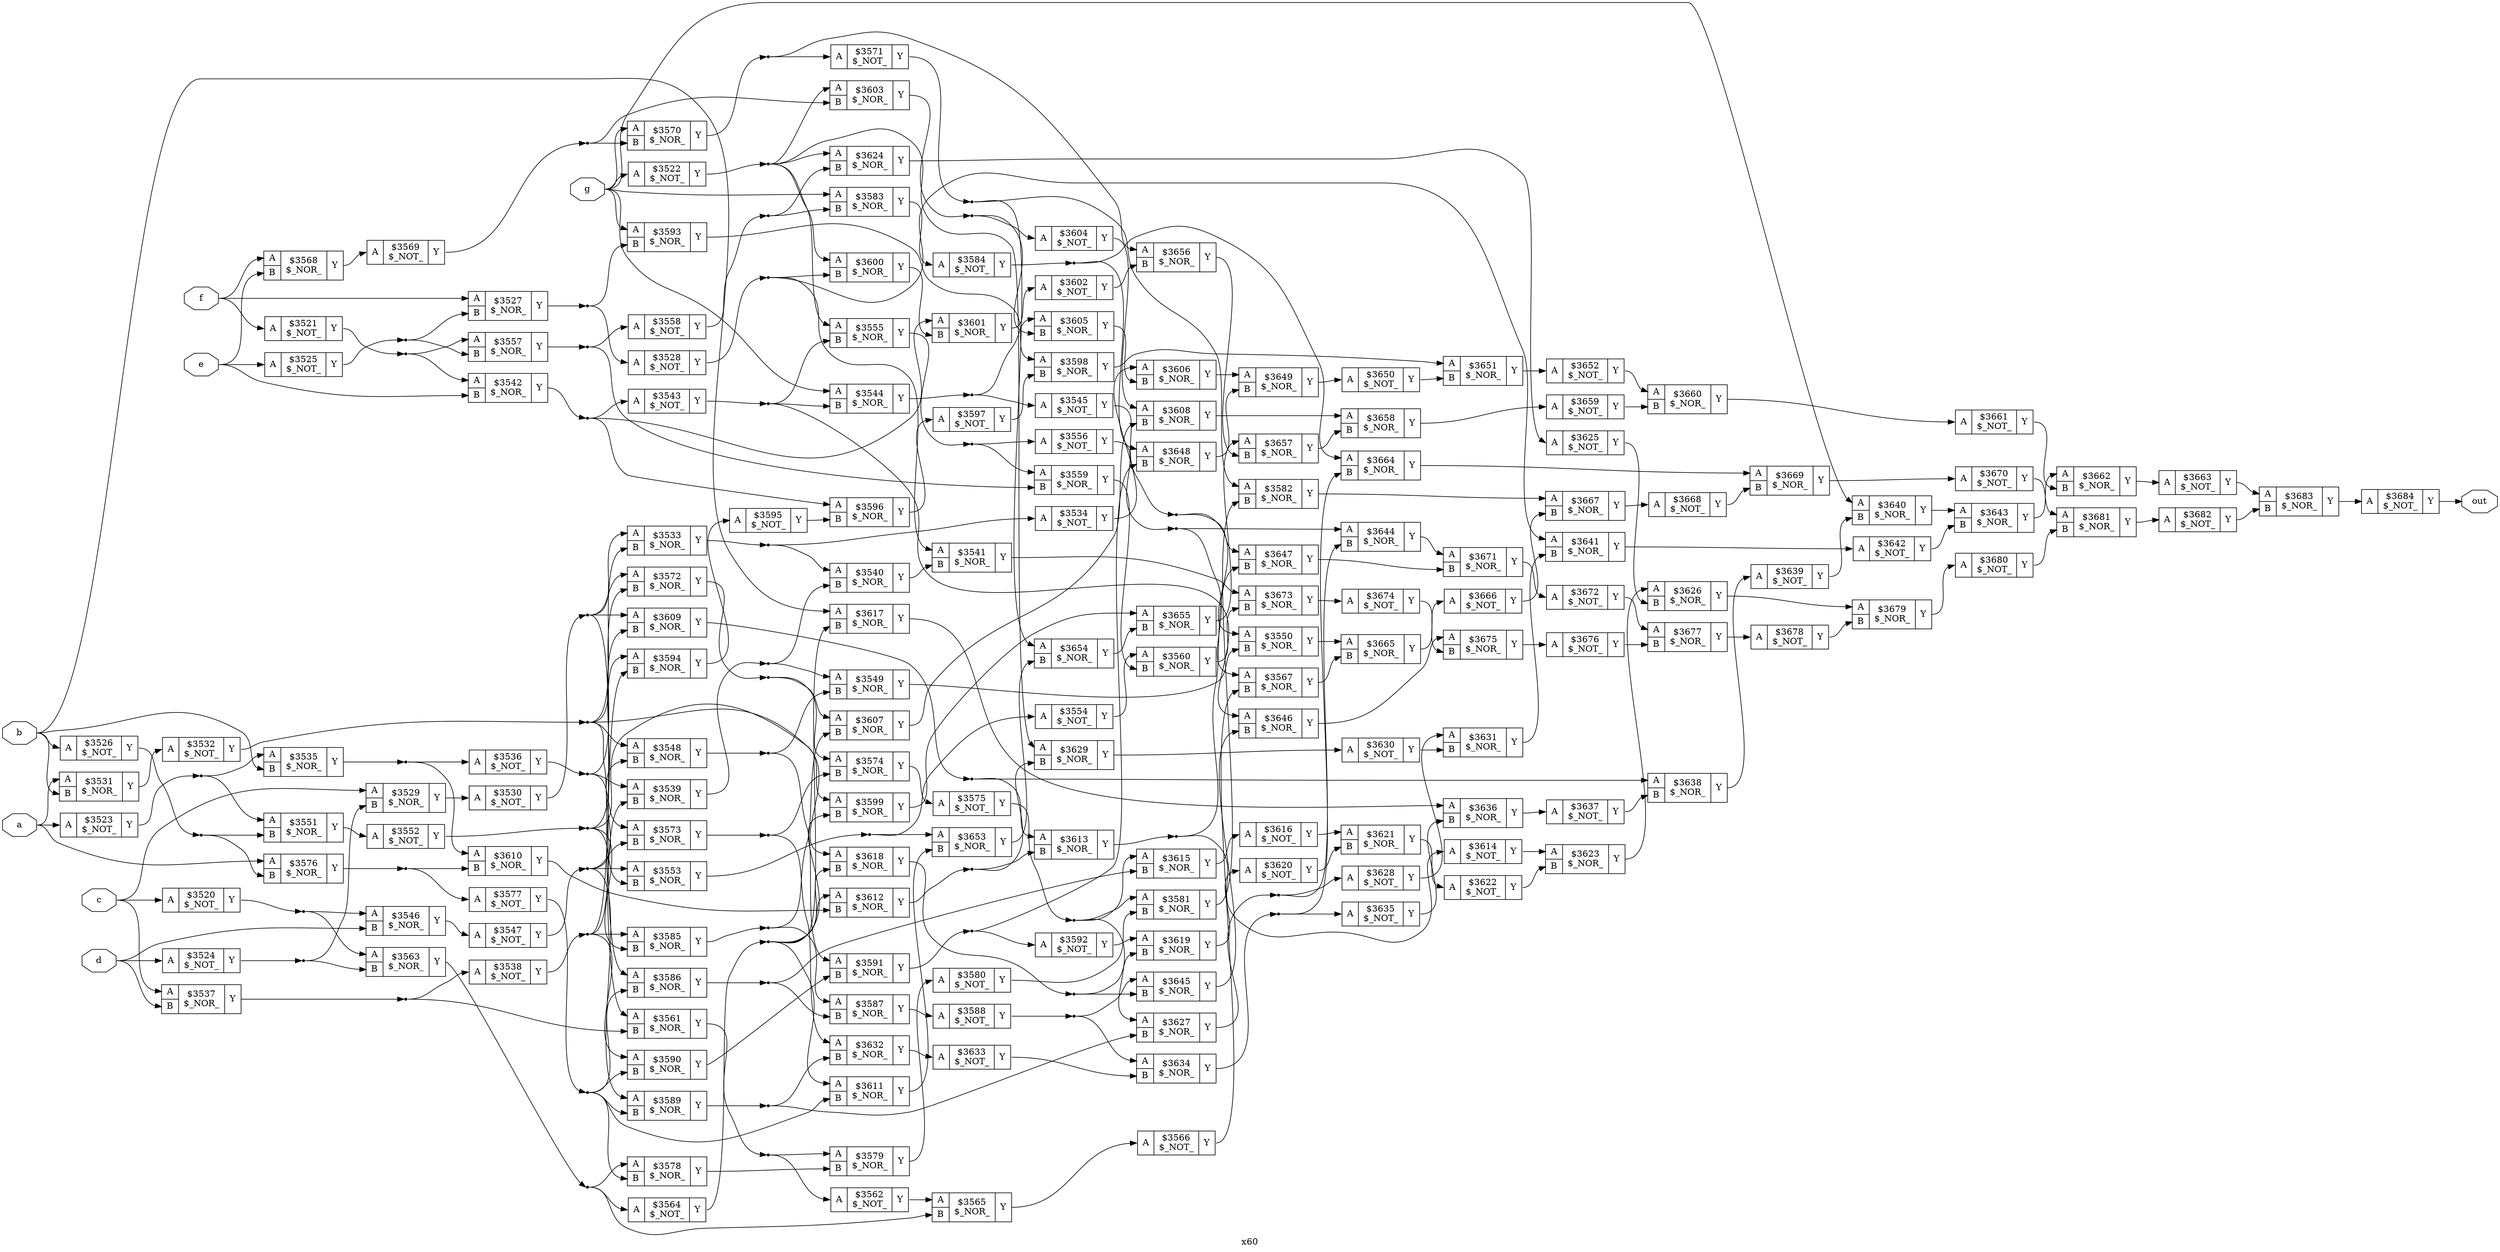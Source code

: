 digraph "x60" {
label="x60";
rankdir="LR";
remincross=true;
n165 [ shape=octagon, label="a", color="black", fontcolor="black" ];
n166 [ shape=octagon, label="b", color="black", fontcolor="black" ];
n167 [ shape=octagon, label="c", color="black", fontcolor="black" ];
n168 [ shape=octagon, label="d", color="black", fontcolor="black" ];
n169 [ shape=octagon, label="e", color="black", fontcolor="black" ];
n170 [ shape=octagon, label="f", color="black", fontcolor="black" ];
n171 [ shape=octagon, label="g", color="black", fontcolor="black" ];
n172 [ shape=octagon, label="out", color="black", fontcolor="black" ];
c175 [ shape=record, label="{{<p173> A}|$3520\n$_NOT_|{<p174> Y}}" ];
c176 [ shape=record, label="{{<p173> A}|$3521\n$_NOT_|{<p174> Y}}" ];
c177 [ shape=record, label="{{<p173> A}|$3522\n$_NOT_|{<p174> Y}}" ];
c178 [ shape=record, label="{{<p173> A}|$3523\n$_NOT_|{<p174> Y}}" ];
c179 [ shape=record, label="{{<p173> A}|$3524\n$_NOT_|{<p174> Y}}" ];
c180 [ shape=record, label="{{<p173> A}|$3525\n$_NOT_|{<p174> Y}}" ];
c181 [ shape=record, label="{{<p173> A}|$3526\n$_NOT_|{<p174> Y}}" ];
c183 [ shape=record, label="{{<p173> A|<p182> B}|$3527\n$_NOR_|{<p174> Y}}" ];
c184 [ shape=record, label="{{<p173> A}|$3528\n$_NOT_|{<p174> Y}}" ];
c185 [ shape=record, label="{{<p173> A|<p182> B}|$3529\n$_NOR_|{<p174> Y}}" ];
c186 [ shape=record, label="{{<p173> A}|$3530\n$_NOT_|{<p174> Y}}" ];
c187 [ shape=record, label="{{<p173> A|<p182> B}|$3531\n$_NOR_|{<p174> Y}}" ];
c188 [ shape=record, label="{{<p173> A}|$3532\n$_NOT_|{<p174> Y}}" ];
c189 [ shape=record, label="{{<p173> A|<p182> B}|$3533\n$_NOR_|{<p174> Y}}" ];
c190 [ shape=record, label="{{<p173> A}|$3534\n$_NOT_|{<p174> Y}}" ];
c191 [ shape=record, label="{{<p173> A|<p182> B}|$3535\n$_NOR_|{<p174> Y}}" ];
c192 [ shape=record, label="{{<p173> A}|$3536\n$_NOT_|{<p174> Y}}" ];
c193 [ shape=record, label="{{<p173> A|<p182> B}|$3537\n$_NOR_|{<p174> Y}}" ];
c194 [ shape=record, label="{{<p173> A}|$3538\n$_NOT_|{<p174> Y}}" ];
c195 [ shape=record, label="{{<p173> A|<p182> B}|$3539\n$_NOR_|{<p174> Y}}" ];
c196 [ shape=record, label="{{<p173> A|<p182> B}|$3540\n$_NOR_|{<p174> Y}}" ];
c197 [ shape=record, label="{{<p173> A|<p182> B}|$3541\n$_NOR_|{<p174> Y}}" ];
c198 [ shape=record, label="{{<p173> A|<p182> B}|$3542\n$_NOR_|{<p174> Y}}" ];
c199 [ shape=record, label="{{<p173> A}|$3543\n$_NOT_|{<p174> Y}}" ];
c200 [ shape=record, label="{{<p173> A|<p182> B}|$3544\n$_NOR_|{<p174> Y}}" ];
c201 [ shape=record, label="{{<p173> A}|$3545\n$_NOT_|{<p174> Y}}" ];
c202 [ shape=record, label="{{<p173> A|<p182> B}|$3546\n$_NOR_|{<p174> Y}}" ];
c203 [ shape=record, label="{{<p173> A}|$3547\n$_NOT_|{<p174> Y}}" ];
c204 [ shape=record, label="{{<p173> A|<p182> B}|$3548\n$_NOR_|{<p174> Y}}" ];
c205 [ shape=record, label="{{<p173> A|<p182> B}|$3549\n$_NOR_|{<p174> Y}}" ];
c206 [ shape=record, label="{{<p173> A|<p182> B}|$3550\n$_NOR_|{<p174> Y}}" ];
c207 [ shape=record, label="{{<p173> A|<p182> B}|$3551\n$_NOR_|{<p174> Y}}" ];
c208 [ shape=record, label="{{<p173> A}|$3552\n$_NOT_|{<p174> Y}}" ];
c209 [ shape=record, label="{{<p173> A|<p182> B}|$3553\n$_NOR_|{<p174> Y}}" ];
c210 [ shape=record, label="{{<p173> A}|$3554\n$_NOT_|{<p174> Y}}" ];
c211 [ shape=record, label="{{<p173> A|<p182> B}|$3555\n$_NOR_|{<p174> Y}}" ];
c212 [ shape=record, label="{{<p173> A}|$3556\n$_NOT_|{<p174> Y}}" ];
c213 [ shape=record, label="{{<p173> A|<p182> B}|$3557\n$_NOR_|{<p174> Y}}" ];
c214 [ shape=record, label="{{<p173> A}|$3558\n$_NOT_|{<p174> Y}}" ];
c215 [ shape=record, label="{{<p173> A|<p182> B}|$3559\n$_NOR_|{<p174> Y}}" ];
c216 [ shape=record, label="{{<p173> A|<p182> B}|$3560\n$_NOR_|{<p174> Y}}" ];
c217 [ shape=record, label="{{<p173> A|<p182> B}|$3561\n$_NOR_|{<p174> Y}}" ];
c218 [ shape=record, label="{{<p173> A}|$3562\n$_NOT_|{<p174> Y}}" ];
c219 [ shape=record, label="{{<p173> A|<p182> B}|$3563\n$_NOR_|{<p174> Y}}" ];
c220 [ shape=record, label="{{<p173> A}|$3564\n$_NOT_|{<p174> Y}}" ];
c221 [ shape=record, label="{{<p173> A|<p182> B}|$3565\n$_NOR_|{<p174> Y}}" ];
c222 [ shape=record, label="{{<p173> A}|$3566\n$_NOT_|{<p174> Y}}" ];
c223 [ shape=record, label="{{<p173> A|<p182> B}|$3567\n$_NOR_|{<p174> Y}}" ];
c224 [ shape=record, label="{{<p173> A|<p182> B}|$3568\n$_NOR_|{<p174> Y}}" ];
c225 [ shape=record, label="{{<p173> A}|$3569\n$_NOT_|{<p174> Y}}" ];
c226 [ shape=record, label="{{<p173> A|<p182> B}|$3570\n$_NOR_|{<p174> Y}}" ];
c227 [ shape=record, label="{{<p173> A}|$3571\n$_NOT_|{<p174> Y}}" ];
c228 [ shape=record, label="{{<p173> A|<p182> B}|$3572\n$_NOR_|{<p174> Y}}" ];
c229 [ shape=record, label="{{<p173> A|<p182> B}|$3573\n$_NOR_|{<p174> Y}}" ];
c230 [ shape=record, label="{{<p173> A|<p182> B}|$3574\n$_NOR_|{<p174> Y}}" ];
c231 [ shape=record, label="{{<p173> A}|$3575\n$_NOT_|{<p174> Y}}" ];
c232 [ shape=record, label="{{<p173> A|<p182> B}|$3576\n$_NOR_|{<p174> Y}}" ];
c233 [ shape=record, label="{{<p173> A}|$3577\n$_NOT_|{<p174> Y}}" ];
c234 [ shape=record, label="{{<p173> A|<p182> B}|$3578\n$_NOR_|{<p174> Y}}" ];
c235 [ shape=record, label="{{<p173> A|<p182> B}|$3579\n$_NOR_|{<p174> Y}}" ];
c236 [ shape=record, label="{{<p173> A}|$3580\n$_NOT_|{<p174> Y}}" ];
c237 [ shape=record, label="{{<p173> A|<p182> B}|$3581\n$_NOR_|{<p174> Y}}" ];
c238 [ shape=record, label="{{<p173> A|<p182> B}|$3582\n$_NOR_|{<p174> Y}}" ];
c239 [ shape=record, label="{{<p173> A|<p182> B}|$3583\n$_NOR_|{<p174> Y}}" ];
c240 [ shape=record, label="{{<p173> A}|$3584\n$_NOT_|{<p174> Y}}" ];
c241 [ shape=record, label="{{<p173> A|<p182> B}|$3585\n$_NOR_|{<p174> Y}}" ];
c242 [ shape=record, label="{{<p173> A|<p182> B}|$3586\n$_NOR_|{<p174> Y}}" ];
c243 [ shape=record, label="{{<p173> A|<p182> B}|$3587\n$_NOR_|{<p174> Y}}" ];
c244 [ shape=record, label="{{<p173> A}|$3588\n$_NOT_|{<p174> Y}}" ];
c245 [ shape=record, label="{{<p173> A|<p182> B}|$3589\n$_NOR_|{<p174> Y}}" ];
c246 [ shape=record, label="{{<p173> A|<p182> B}|$3590\n$_NOR_|{<p174> Y}}" ];
c247 [ shape=record, label="{{<p173> A|<p182> B}|$3591\n$_NOR_|{<p174> Y}}" ];
c248 [ shape=record, label="{{<p173> A}|$3592\n$_NOT_|{<p174> Y}}" ];
c249 [ shape=record, label="{{<p173> A|<p182> B}|$3593\n$_NOR_|{<p174> Y}}" ];
c250 [ shape=record, label="{{<p173> A|<p182> B}|$3594\n$_NOR_|{<p174> Y}}" ];
c251 [ shape=record, label="{{<p173> A}|$3595\n$_NOT_|{<p174> Y}}" ];
c252 [ shape=record, label="{{<p173> A|<p182> B}|$3596\n$_NOR_|{<p174> Y}}" ];
c253 [ shape=record, label="{{<p173> A}|$3597\n$_NOT_|{<p174> Y}}" ];
c254 [ shape=record, label="{{<p173> A|<p182> B}|$3598\n$_NOR_|{<p174> Y}}" ];
c255 [ shape=record, label="{{<p173> A|<p182> B}|$3599\n$_NOR_|{<p174> Y}}" ];
c256 [ shape=record, label="{{<p173> A|<p182> B}|$3600\n$_NOR_|{<p174> Y}}" ];
c257 [ shape=record, label="{{<p173> A|<p182> B}|$3601\n$_NOR_|{<p174> Y}}" ];
c258 [ shape=record, label="{{<p173> A}|$3602\n$_NOT_|{<p174> Y}}" ];
c259 [ shape=record, label="{{<p173> A|<p182> B}|$3603\n$_NOR_|{<p174> Y}}" ];
c260 [ shape=record, label="{{<p173> A}|$3604\n$_NOT_|{<p174> Y}}" ];
c261 [ shape=record, label="{{<p173> A|<p182> B}|$3605\n$_NOR_|{<p174> Y}}" ];
c262 [ shape=record, label="{{<p173> A|<p182> B}|$3606\n$_NOR_|{<p174> Y}}" ];
c263 [ shape=record, label="{{<p173> A|<p182> B}|$3607\n$_NOR_|{<p174> Y}}" ];
c264 [ shape=record, label="{{<p173> A|<p182> B}|$3608\n$_NOR_|{<p174> Y}}" ];
c265 [ shape=record, label="{{<p173> A|<p182> B}|$3609\n$_NOR_|{<p174> Y}}" ];
c266 [ shape=record, label="{{<p173> A|<p182> B}|$3610\n$_NOR_|{<p174> Y}}" ];
c267 [ shape=record, label="{{<p173> A|<p182> B}|$3611\n$_NOR_|{<p174> Y}}" ];
c268 [ shape=record, label="{{<p173> A|<p182> B}|$3612\n$_NOR_|{<p174> Y}}" ];
c269 [ shape=record, label="{{<p173> A|<p182> B}|$3613\n$_NOR_|{<p174> Y}}" ];
c270 [ shape=record, label="{{<p173> A}|$3614\n$_NOT_|{<p174> Y}}" ];
c271 [ shape=record, label="{{<p173> A|<p182> B}|$3615\n$_NOR_|{<p174> Y}}" ];
c272 [ shape=record, label="{{<p173> A}|$3616\n$_NOT_|{<p174> Y}}" ];
c273 [ shape=record, label="{{<p173> A|<p182> B}|$3617\n$_NOR_|{<p174> Y}}" ];
c274 [ shape=record, label="{{<p173> A|<p182> B}|$3618\n$_NOR_|{<p174> Y}}" ];
c275 [ shape=record, label="{{<p173> A|<p182> B}|$3619\n$_NOR_|{<p174> Y}}" ];
c276 [ shape=record, label="{{<p173> A}|$3620\n$_NOT_|{<p174> Y}}" ];
c277 [ shape=record, label="{{<p173> A|<p182> B}|$3621\n$_NOR_|{<p174> Y}}" ];
c278 [ shape=record, label="{{<p173> A}|$3622\n$_NOT_|{<p174> Y}}" ];
c279 [ shape=record, label="{{<p173> A|<p182> B}|$3623\n$_NOR_|{<p174> Y}}" ];
c280 [ shape=record, label="{{<p173> A|<p182> B}|$3624\n$_NOR_|{<p174> Y}}" ];
c281 [ shape=record, label="{{<p173> A}|$3625\n$_NOT_|{<p174> Y}}" ];
c282 [ shape=record, label="{{<p173> A|<p182> B}|$3626\n$_NOR_|{<p174> Y}}" ];
c283 [ shape=record, label="{{<p173> A|<p182> B}|$3627\n$_NOR_|{<p174> Y}}" ];
c284 [ shape=record, label="{{<p173> A}|$3628\n$_NOT_|{<p174> Y}}" ];
c285 [ shape=record, label="{{<p173> A|<p182> B}|$3629\n$_NOR_|{<p174> Y}}" ];
c286 [ shape=record, label="{{<p173> A}|$3630\n$_NOT_|{<p174> Y}}" ];
c287 [ shape=record, label="{{<p173> A|<p182> B}|$3631\n$_NOR_|{<p174> Y}}" ];
c288 [ shape=record, label="{{<p173> A|<p182> B}|$3632\n$_NOR_|{<p174> Y}}" ];
c289 [ shape=record, label="{{<p173> A}|$3633\n$_NOT_|{<p174> Y}}" ];
c290 [ shape=record, label="{{<p173> A|<p182> B}|$3634\n$_NOR_|{<p174> Y}}" ];
c291 [ shape=record, label="{{<p173> A}|$3635\n$_NOT_|{<p174> Y}}" ];
c292 [ shape=record, label="{{<p173> A|<p182> B}|$3636\n$_NOR_|{<p174> Y}}" ];
c293 [ shape=record, label="{{<p173> A}|$3637\n$_NOT_|{<p174> Y}}" ];
c294 [ shape=record, label="{{<p173> A|<p182> B}|$3638\n$_NOR_|{<p174> Y}}" ];
c295 [ shape=record, label="{{<p173> A}|$3639\n$_NOT_|{<p174> Y}}" ];
c296 [ shape=record, label="{{<p173> A|<p182> B}|$3640\n$_NOR_|{<p174> Y}}" ];
c297 [ shape=record, label="{{<p173> A|<p182> B}|$3641\n$_NOR_|{<p174> Y}}" ];
c298 [ shape=record, label="{{<p173> A}|$3642\n$_NOT_|{<p174> Y}}" ];
c299 [ shape=record, label="{{<p173> A|<p182> B}|$3643\n$_NOR_|{<p174> Y}}" ];
c300 [ shape=record, label="{{<p173> A|<p182> B}|$3644\n$_NOR_|{<p174> Y}}" ];
c301 [ shape=record, label="{{<p173> A|<p182> B}|$3645\n$_NOR_|{<p174> Y}}" ];
c302 [ shape=record, label="{{<p173> A|<p182> B}|$3646\n$_NOR_|{<p174> Y}}" ];
c303 [ shape=record, label="{{<p173> A|<p182> B}|$3647\n$_NOR_|{<p174> Y}}" ];
c304 [ shape=record, label="{{<p173> A|<p182> B}|$3648\n$_NOR_|{<p174> Y}}" ];
c305 [ shape=record, label="{{<p173> A|<p182> B}|$3649\n$_NOR_|{<p174> Y}}" ];
c306 [ shape=record, label="{{<p173> A}|$3650\n$_NOT_|{<p174> Y}}" ];
c307 [ shape=record, label="{{<p173> A|<p182> B}|$3651\n$_NOR_|{<p174> Y}}" ];
c308 [ shape=record, label="{{<p173> A}|$3652\n$_NOT_|{<p174> Y}}" ];
c309 [ shape=record, label="{{<p173> A|<p182> B}|$3653\n$_NOR_|{<p174> Y}}" ];
c310 [ shape=record, label="{{<p173> A|<p182> B}|$3654\n$_NOR_|{<p174> Y}}" ];
c311 [ shape=record, label="{{<p173> A|<p182> B}|$3655\n$_NOR_|{<p174> Y}}" ];
c312 [ shape=record, label="{{<p173> A|<p182> B}|$3656\n$_NOR_|{<p174> Y}}" ];
c313 [ shape=record, label="{{<p173> A|<p182> B}|$3657\n$_NOR_|{<p174> Y}}" ];
c314 [ shape=record, label="{{<p173> A|<p182> B}|$3658\n$_NOR_|{<p174> Y}}" ];
c315 [ shape=record, label="{{<p173> A}|$3659\n$_NOT_|{<p174> Y}}" ];
c316 [ shape=record, label="{{<p173> A|<p182> B}|$3660\n$_NOR_|{<p174> Y}}" ];
c317 [ shape=record, label="{{<p173> A}|$3661\n$_NOT_|{<p174> Y}}" ];
c318 [ shape=record, label="{{<p173> A|<p182> B}|$3662\n$_NOR_|{<p174> Y}}" ];
c319 [ shape=record, label="{{<p173> A}|$3663\n$_NOT_|{<p174> Y}}" ];
c320 [ shape=record, label="{{<p173> A|<p182> B}|$3664\n$_NOR_|{<p174> Y}}" ];
c321 [ shape=record, label="{{<p173> A|<p182> B}|$3665\n$_NOR_|{<p174> Y}}" ];
c322 [ shape=record, label="{{<p173> A}|$3666\n$_NOT_|{<p174> Y}}" ];
c323 [ shape=record, label="{{<p173> A|<p182> B}|$3667\n$_NOR_|{<p174> Y}}" ];
c324 [ shape=record, label="{{<p173> A}|$3668\n$_NOT_|{<p174> Y}}" ];
c325 [ shape=record, label="{{<p173> A|<p182> B}|$3669\n$_NOR_|{<p174> Y}}" ];
c326 [ shape=record, label="{{<p173> A}|$3670\n$_NOT_|{<p174> Y}}" ];
c327 [ shape=record, label="{{<p173> A|<p182> B}|$3671\n$_NOR_|{<p174> Y}}" ];
c328 [ shape=record, label="{{<p173> A}|$3672\n$_NOT_|{<p174> Y}}" ];
c329 [ shape=record, label="{{<p173> A|<p182> B}|$3673\n$_NOR_|{<p174> Y}}" ];
c330 [ shape=record, label="{{<p173> A}|$3674\n$_NOT_|{<p174> Y}}" ];
c331 [ shape=record, label="{{<p173> A|<p182> B}|$3675\n$_NOR_|{<p174> Y}}" ];
c332 [ shape=record, label="{{<p173> A}|$3676\n$_NOT_|{<p174> Y}}" ];
c333 [ shape=record, label="{{<p173> A|<p182> B}|$3677\n$_NOR_|{<p174> Y}}" ];
c334 [ shape=record, label="{{<p173> A}|$3678\n$_NOT_|{<p174> Y}}" ];
c335 [ shape=record, label="{{<p173> A|<p182> B}|$3679\n$_NOR_|{<p174> Y}}" ];
c336 [ shape=record, label="{{<p173> A}|$3680\n$_NOT_|{<p174> Y}}" ];
c337 [ shape=record, label="{{<p173> A|<p182> B}|$3681\n$_NOR_|{<p174> Y}}" ];
c338 [ shape=record, label="{{<p173> A}|$3682\n$_NOT_|{<p174> Y}}" ];
c339 [ shape=record, label="{{<p173> A|<p182> B}|$3683\n$_NOR_|{<p174> Y}}" ];
c340 [ shape=record, label="{{<p173> A}|$3684\n$_NOT_|{<p174> Y}}" ];
c267:p174:e -> c309:p182:w [color="black", label=""];
c276:p174:e -> c277:p182:w [color="black", label=""];
n100 [ shape=point ];
c203:p174:e -> n100:w [color="black", label=""];
n100:e -> c204:p182:w [color="black", label=""];
n100:e -> c209:p173:w [color="black", label=""];
n100:e -> c229:p182:w [color="black", label=""];
n100:e -> c245:p173:w [color="black", label=""];
n101 [ shape=point ];
c204:p174:e -> n101:w [color="black", label=""];
n101:e -> c205:p182:w [color="black", label=""];
n101:e -> c247:p173:w [color="black", label=""];
c205:p174:e -> c206:p182:w [color="black", label=""];
c206:p174:e -> c321:p173:w [color="black", label=""];
c207:p174:e -> c208:p173:w [color="black", label=""];
n105 [ shape=point ];
c208:p174:e -> n105:w [color="black", label=""];
n105:e -> c209:p182:w [color="black", label=""];
n105:e -> c241:p182:w [color="black", label=""];
n105:e -> c255:p173:w [color="black", label=""];
n105:e -> c265:p182:w [color="black", label=""];
n106 [ shape=point ];
c209:p174:e -> n106:w [color="black", label=""];
n106:e -> c210:p173:w [color="black", label=""];
n106:e -> c309:p173:w [color="black", label=""];
c210:p174:e -> c216:p173:w [color="black", label=""];
n108 [ shape=point ];
c211:p174:e -> n108:w [color="black", label=""];
n108:e -> c212:p173:w [color="black", label=""];
n108:e -> c215:p173:w [color="black", label=""];
n109 [ shape=point ];
c212:p174:e -> n109:w [color="black", label=""];
n109:e -> c223:p173:w [color="black", label=""];
n109:e -> c300:p173:w [color="black", label=""];
n11 [ shape=point ];
c176:p174:e -> n11:w [color="black", label=""];
n11:e -> c198:p173:w [color="black", label=""];
n11:e -> c213:p173:w [color="black", label=""];
n110 [ shape=point ];
c213:p174:e -> n110:w [color="black", label=""];
n110:e -> c214:p173:w [color="black", label=""];
n110:e -> c215:p182:w [color="black", label=""];
n111 [ shape=point ];
c214:p174:e -> n111:w [color="black", label=""];
n111:e -> c239:p182:w [color="black", label=""];
n111:e -> c280:p182:w [color="black", label=""];
c215:p174:e -> c216:p182:w [color="black", label=""];
c216:p174:e -> c329:p182:w [color="black", label=""];
n114 [ shape=point ];
c217:p174:e -> n114:w [color="black", label=""];
n114:e -> c218:p173:w [color="black", label=""];
n114:e -> c235:p173:w [color="black", label=""];
c218:p174:e -> c221:p173:w [color="black", label=""];
n116 [ shape=point ];
c219:p174:e -> n116:w [color="black", label=""];
n116:e -> c220:p173:w [color="black", label=""];
n116:e -> c221:p182:w [color="black", label=""];
n116:e -> c234:p173:w [color="black", label=""];
n117 [ shape=point ];
c220:p174:e -> n117:w [color="black", label=""];
n117:e -> c255:p182:w [color="black", label=""];
n117:e -> c267:p173:w [color="black", label=""];
n117:e -> c268:p173:w [color="black", label=""];
n117:e -> c273:p182:w [color="black", label=""];
n117:e -> c274:p182:w [color="black", label=""];
c221:p174:e -> c222:p173:w [color="black", label=""];
c222:p174:e -> c223:p182:w [color="black", label=""];
c277:p174:e -> c278:p173:w [color="black", label=""];
c223:p174:e -> c321:p182:w [color="black", label=""];
c224:p174:e -> c225:p173:w [color="black", label=""];
n122 [ shape=point ];
c225:p174:e -> n122:w [color="black", label=""];
n122:e -> c226:p182:w [color="black", label=""];
n122:e -> c259:p182:w [color="black", label=""];
n123 [ shape=point ];
c226:p174:e -> n123:w [color="black", label=""];
n123:e -> c227:p173:w [color="black", label=""];
n123:e -> c312:p173:w [color="black", label=""];
n124 [ shape=point ];
c227:p174:e -> n124:w [color="black", label=""];
n124:e -> c238:p173:w [color="black", label=""];
n124:e -> c310:p173:w [color="black", label=""];
n125 [ shape=point ];
c228:p174:e -> n125:w [color="black", label=""];
n125:e -> c230:p173:w [color="black", label=""];
n125:e -> c263:p173:w [color="black", label=""];
n126 [ shape=point ];
c229:p174:e -> n126:w [color="black", label=""];
n126:e -> c230:p182:w [color="black", label=""];
n126:e -> c288:p173:w [color="black", label=""];
c230:p174:e -> c231:p173:w [color="black", label=""];
n128 [ shape=point ];
c231:p174:e -> n128:w [color="black", label=""];
n128:e -> c237:p173:w [color="black", label=""];
n128:e -> c271:p173:w [color="black", label=""];
n128:e -> c283:p173:w [color="black", label=""];
n129 [ shape=point ];
c232:p174:e -> n129:w [color="black", label=""];
n129:e -> c233:p173:w [color="black", label=""];
n129:e -> c266:p182:w [color="black", label=""];
c278:p174:e -> c279:p182:w [color="black", label=""];
n130 [ shape=point ];
c233:p174:e -> n130:w [color="black", label=""];
n130:e -> c234:p182:w [color="black", label=""];
n130:e -> c242:p182:w [color="black", label=""];
n130:e -> c245:p182:w [color="black", label=""];
n130:e -> c246:p182:w [color="black", label=""];
n130:e -> c267:p182:w [color="black", label=""];
c234:p174:e -> c235:p182:w [color="black", label=""];
c235:p174:e -> c236:p173:w [color="black", label=""];
c236:p174:e -> c237:p182:w [color="black", label=""];
c237:p174:e -> c238:p182:w [color="black", label=""];
c238:p174:e -> c323:p173:w [color="black", label=""];
c239:p174:e -> c240:p173:w [color="black", label=""];
n137 [ shape=point ];
c240:p174:e -> n137:w [color="black", label=""];
n137:e -> c304:p173:w [color="black", label=""];
n137:e -> c320:p173:w [color="black", label=""];
n138 [ shape=point ];
c241:p174:e -> n138:w [color="black", label=""];
n138:e -> c243:p173:w [color="black", label=""];
n138:e -> c263:p182:w [color="black", label=""];
n139 [ shape=point ];
c242:p174:e -> n139:w [color="black", label=""];
n139:e -> c243:p182:w [color="black", label=""];
n139:e -> c271:p182:w [color="black", label=""];
c279:p174:e -> c282:p173:w [color="black", label=""];
c243:p174:e -> c244:p173:w [color="black", label=""];
n141 [ shape=point ];
c244:p174:e -> n141:w [color="black", label=""];
n141:e -> c290:p173:w [color="black", label=""];
n141:e -> c301:p173:w [color="black", label=""];
n142 [ shape=point ];
c245:p174:e -> n142:w [color="black", label=""];
n142:e -> c283:p182:w [color="black", label=""];
n142:e -> c288:p182:w [color="black", label=""];
c246:p174:e -> c247:p182:w [color="black", label=""];
n144 [ shape=point ];
c247:p174:e -> n144:w [color="black", label=""];
n144:e -> c248:p173:w [color="black", label=""];
n144:e -> c304:p182:w [color="black", label=""];
c248:p174:e -> c275:p173:w [color="black", label=""];
c249:p174:e -> c254:p173:w [color="black", label=""];
c250:p174:e -> c251:p173:w [color="black", label=""];
c251:p174:e -> c252:p182:w [color="black", label=""];
c252:p174:e -> c253:p173:w [color="black", label=""];
c280:p174:e -> c281:p173:w [color="black", label=""];
c253:p174:e -> c254:p182:w [color="black", label=""];
c254:p174:e -> c307:p173:w [color="black", label=""];
c255:p174:e -> c311:p173:w [color="black", label=""];
c256:p174:e -> c257:p182:w [color="black", label=""];
c257:p174:e -> c258:p173:w [color="black", label=""];
c258:p174:e -> c312:p182:w [color="black", label=""];
n156 [ shape=point ];
c259:p174:e -> n156:w [color="black", label=""];
n156:e -> c260:p173:w [color="black", label=""];
n156:e -> c261:p182:w [color="black", label=""];
c260:p174:e -> c264:p173:w [color="black", label=""];
c261:p174:e -> c262:p182:w [color="black", label=""];
c262:p174:e -> c305:p173:w [color="black", label=""];
c281:p174:e -> c282:p182:w [color="black", label=""];
c263:p174:e -> c264:p182:w [color="black", label=""];
c264:p174:e -> c314:p173:w [color="black", label=""];
n162 [ shape=point ];
c265:p174:e -> n162:w [color="black", label=""];
n162:e -> c269:p173:w [color="black", label=""];
n162:e -> c294:p173:w [color="black", label=""];
c266:p174:e -> c268:p182:w [color="black", label=""];
n164 [ shape=point ];
c175:p174:e -> n164:w [color="black", label=""];
n164:e -> c202:p173:w [color="black", label=""];
n164:e -> c219:p173:w [color="black", label=""];
n165:e -> c178:p173:w [color="black", label=""];
n165:e -> c187:p173:w [color="black", label=""];
n165:e -> c232:p173:w [color="black", label=""];
n166:e -> c181:p173:w [color="black", label=""];
n166:e -> c187:p182:w [color="black", label=""];
n166:e -> c191:p182:w [color="black", label=""];
n166:e -> c273:p173:w [color="black", label=""];
n167:e -> c175:p173:w [color="black", label=""];
n167:e -> c185:p173:w [color="black", label=""];
n167:e -> c193:p173:w [color="black", label=""];
n168:e -> c179:p173:w [color="black", label=""];
n168:e -> c193:p182:w [color="black", label=""];
n168:e -> c202:p182:w [color="black", label=""];
n169:e -> c180:p173:w [color="black", label=""];
n169:e -> c198:p182:w [color="black", label=""];
n169:e -> c224:p182:w [color="black", label=""];
c282:p174:e -> c335:p173:w [color="black", label=""];
n170:e -> c176:p173:w [color="black", label=""];
n170:e -> c183:p173:w [color="black", label=""];
n170:e -> c224:p173:w [color="black", label=""];
n171:e -> c177:p173:w [color="black", label=""];
n171:e -> c200:p173:w [color="black", label=""];
n171:e -> c226:p173:w [color="black", label=""];
n171:e -> c239:p173:w [color="black", label=""];
n171:e -> c249:p173:w [color="black", label=""];
n171:e -> c296:p173:w [color="black", label=""];
c340:p174:e -> n172:w [color="black", label=""];
n18 [ shape=point ];
c283:p174:e -> n18:w [color="black", label=""];
n18:e -> c284:p173:w [color="black", label=""];
n18:e -> c300:p182:w [color="black", label=""];
c284:p174:e -> c287:p173:w [color="black", label=""];
n2 [ shape=point ];
c268:p174:e -> n2:w [color="black", label=""];
n2:e -> c269:p182:w [color="black", label=""];
n2:e -> c285:p182:w [color="black", label=""];
c285:p174:e -> c286:p173:w [color="black", label=""];
c286:p174:e -> c287:p182:w [color="black", label=""];
n22 [ shape=point ];
c177:p174:e -> n22:w [color="black", label=""];
n22:e -> c211:p173:w [color="black", label=""];
n22:e -> c256:p173:w [color="black", label=""];
n22:e -> c259:p173:w [color="black", label=""];
n22:e -> c280:p173:w [color="black", label=""];
n22:e -> c285:p173:w [color="black", label=""];
c287:p174:e -> c297:p182:w [color="black", label=""];
c288:p174:e -> c289:p173:w [color="black", label=""];
c289:p174:e -> c290:p182:w [color="black", label=""];
n26 [ shape=point ];
c290:p174:e -> n26:w [color="black", label=""];
n26:e -> c291:p173:w [color="black", label=""];
n26:e -> c320:p182:w [color="black", label=""];
c291:p174:e -> c292:p182:w [color="black", label=""];
c292:p174:e -> c293:p173:w [color="black", label=""];
c293:p174:e -> c294:p182:w [color="black", label=""];
n3 [ shape=point ];
c269:p174:e -> n3:w [color="black", label=""];
n3:e -> c270:p173:w [color="black", label=""];
n3:e -> c303:p182:w [color="black", label=""];
c294:p174:e -> c295:p173:w [color="black", label=""];
c295:p174:e -> c296:p182:w [color="black", label=""];
c296:p174:e -> c299:p173:w [color="black", label=""];
n33 [ shape=point ];
c178:p174:e -> n33:w [color="black", label=""];
n33:e -> c191:p173:w [color="black", label=""];
n33:e -> c207:p173:w [color="black", label=""];
c297:p174:e -> c298:p173:w [color="black", label=""];
c298:p174:e -> c299:p182:w [color="black", label=""];
c299:p174:e -> c318:p173:w [color="black", label=""];
c300:p174:e -> c327:p173:w [color="black", label=""];
c301:p174:e -> c302:p182:w [color="black", label=""];
c302:p174:e -> c331:p173:w [color="black", label=""];
c270:p174:e -> c279:p173:w [color="black", label=""];
c303:p174:e -> c327:p182:w [color="black", label=""];
c304:p174:e -> c305:p182:w [color="black", label=""];
c305:p174:e -> c306:p173:w [color="black", label=""];
c306:p174:e -> c307:p182:w [color="black", label=""];
n44 [ shape=point ];
c179:p174:e -> n44:w [color="black", label=""];
n44:e -> c185:p182:w [color="black", label=""];
n44:e -> c219:p182:w [color="black", label=""];
c307:p174:e -> c308:p173:w [color="black", label=""];
c308:p174:e -> c316:p173:w [color="black", label=""];
c309:p174:e -> c310:p182:w [color="black", label=""];
c310:p174:e -> c311:p182:w [color="black", label=""];
c311:p174:e -> c313:p173:w [color="black", label=""];
c271:p174:e -> c272:p173:w [color="black", label=""];
c312:p174:e -> c313:p182:w [color="black", label=""];
c313:p174:e -> c314:p182:w [color="black", label=""];
c314:p174:e -> c315:p173:w [color="black", label=""];
c315:p174:e -> c316:p182:w [color="black", label=""];
c316:p174:e -> c317:p173:w [color="black", label=""];
n55 [ shape=point ];
c180:p174:e -> n55:w [color="black", label=""];
n55:e -> c183:p182:w [color="black", label=""];
n55:e -> c213:p182:w [color="black", label=""];
c317:p174:e -> c318:p182:w [color="black", label=""];
c318:p174:e -> c319:p173:w [color="black", label=""];
c319:p174:e -> c339:p173:w [color="black", label=""];
c320:p174:e -> c325:p173:w [color="black", label=""];
c272:p174:e -> c277:p173:w [color="black", label=""];
c321:p174:e -> c322:p173:w [color="black", label=""];
c322:p174:e -> c323:p182:w [color="black", label=""];
c323:p174:e -> c324:p173:w [color="black", label=""];
c324:p174:e -> c325:p182:w [color="black", label=""];
c325:p174:e -> c326:p173:w [color="black", label=""];
c326:p174:e -> c337:p173:w [color="black", label=""];
n66 [ shape=point ];
c181:p174:e -> n66:w [color="black", label=""];
n66:e -> c207:p182:w [color="black", label=""];
n66:e -> c232:p182:w [color="black", label=""];
c327:p174:e -> c328:p173:w [color="black", label=""];
c328:p174:e -> c333:p173:w [color="black", label=""];
c329:p174:e -> c330:p173:w [color="black", label=""];
c273:p174:e -> c292:p173:w [color="black", label=""];
c330:p174:e -> c331:p182:w [color="black", label=""];
c331:p174:e -> c332:p173:w [color="black", label=""];
c332:p174:e -> c333:p182:w [color="black", label=""];
c333:p174:e -> c334:p173:w [color="black", label=""];
c334:p174:e -> c335:p182:w [color="black", label=""];
c335:p174:e -> c336:p173:w [color="black", label=""];
c336:p174:e -> c337:p182:w [color="black", label=""];
n77 [ shape=point ];
c183:p174:e -> n77:w [color="black", label=""];
n77:e -> c184:p173:w [color="black", label=""];
n77:e -> c249:p182:w [color="black", label=""];
c337:p174:e -> c338:p173:w [color="black", label=""];
c338:p174:e -> c339:p182:w [color="black", label=""];
n8 [ shape=point ];
c274:p174:e -> n8:w [color="black", label=""];
n8:e -> c275:p182:w [color="black", label=""];
n8:e -> c301:p182:w [color="black", label=""];
c339:p174:e -> c340:p173:w [color="black", label=""];
n81 [ shape=point ];
c184:p174:e -> n81:w [color="black", label=""];
n81:e -> c197:p173:w [color="black", label=""];
n81:e -> c256:p182:w [color="black", label=""];
n81:e -> c297:p173:w [color="black", label=""];
c185:p174:e -> c186:p173:w [color="black", label=""];
n83 [ shape=point ];
c186:p174:e -> n83:w [color="black", label=""];
n83:e -> c189:p173:w [color="black", label=""];
n83:e -> c228:p173:w [color="black", label=""];
n83:e -> c242:p173:w [color="black", label=""];
n83:e -> c265:p173:w [color="black", label=""];
c187:p174:e -> c188:p173:w [color="black", label=""];
n85 [ shape=point ];
c188:p174:e -> n85:w [color="black", label=""];
n85:e -> c189:p182:w [color="black", label=""];
n85:e -> c204:p173:w [color="black", label=""];
n85:e -> c217:p173:w [color="black", label=""];
n85:e -> c250:p173:w [color="black", label=""];
n85:e -> c274:p173:w [color="black", label=""];
n86 [ shape=point ];
c189:p174:e -> n86:w [color="black", label=""];
n86:e -> c190:p173:w [color="black", label=""];
n86:e -> c196:p173:w [color="black", label=""];
c190:p174:e -> c262:p173:w [color="black", label=""];
n88 [ shape=point ];
c191:p174:e -> n88:w [color="black", label=""];
n88:e -> c192:p173:w [color="black", label=""];
n88:e -> c266:p173:w [color="black", label=""];
n89 [ shape=point ];
c192:p174:e -> n89:w [color="black", label=""];
n89:e -> c195:p173:w [color="black", label=""];
n89:e -> c228:p182:w [color="black", label=""];
n89:e -> c229:p173:w [color="black", label=""];
c275:p174:e -> c276:p173:w [color="black", label=""];
n90 [ shape=point ];
c193:p174:e -> n90:w [color="black", label=""];
n90:e -> c194:p173:w [color="black", label=""];
n90:e -> c217:p182:w [color="black", label=""];
n91 [ shape=point ];
c194:p174:e -> n91:w [color="black", label=""];
n91:e -> c195:p182:w [color="black", label=""];
n91:e -> c241:p173:w [color="black", label=""];
n91:e -> c246:p173:w [color="black", label=""];
n91:e -> c250:p182:w [color="black", label=""];
n92 [ shape=point ];
c195:p174:e -> n92:w [color="black", label=""];
n92:e -> c196:p182:w [color="black", label=""];
n92:e -> c205:p173:w [color="black", label=""];
c196:p174:e -> c197:p182:w [color="black", label=""];
c197:p174:e -> c329:p173:w [color="black", label=""];
n95 [ shape=point ];
c198:p174:e -> n95:w [color="black", label=""];
n95:e -> c199:p173:w [color="black", label=""];
n95:e -> c252:p173:w [color="black", label=""];
n95:e -> c257:p173:w [color="black", label=""];
n96 [ shape=point ];
c199:p174:e -> n96:w [color="black", label=""];
n96:e -> c200:p182:w [color="black", label=""];
n96:e -> c211:p182:w [color="black", label=""];
n96:e -> c302:p173:w [color="black", label=""];
n97 [ shape=point ];
c200:p174:e -> n97:w [color="black", label=""];
n97:e -> c201:p173:w [color="black", label=""];
n97:e -> c261:p173:w [color="black", label=""];
n98 [ shape=point ];
c201:p174:e -> n98:w [color="black", label=""];
n98:e -> c206:p173:w [color="black", label=""];
n98:e -> c303:p173:w [color="black", label=""];
c202:p174:e -> c203:p173:w [color="black", label=""];
}
